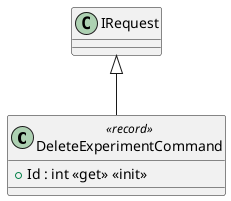 @startuml
class DeleteExperimentCommand <<record>> {
    + Id : int <<get>> <<init>>
}
IRequest <|-- DeleteExperimentCommand
@enduml
